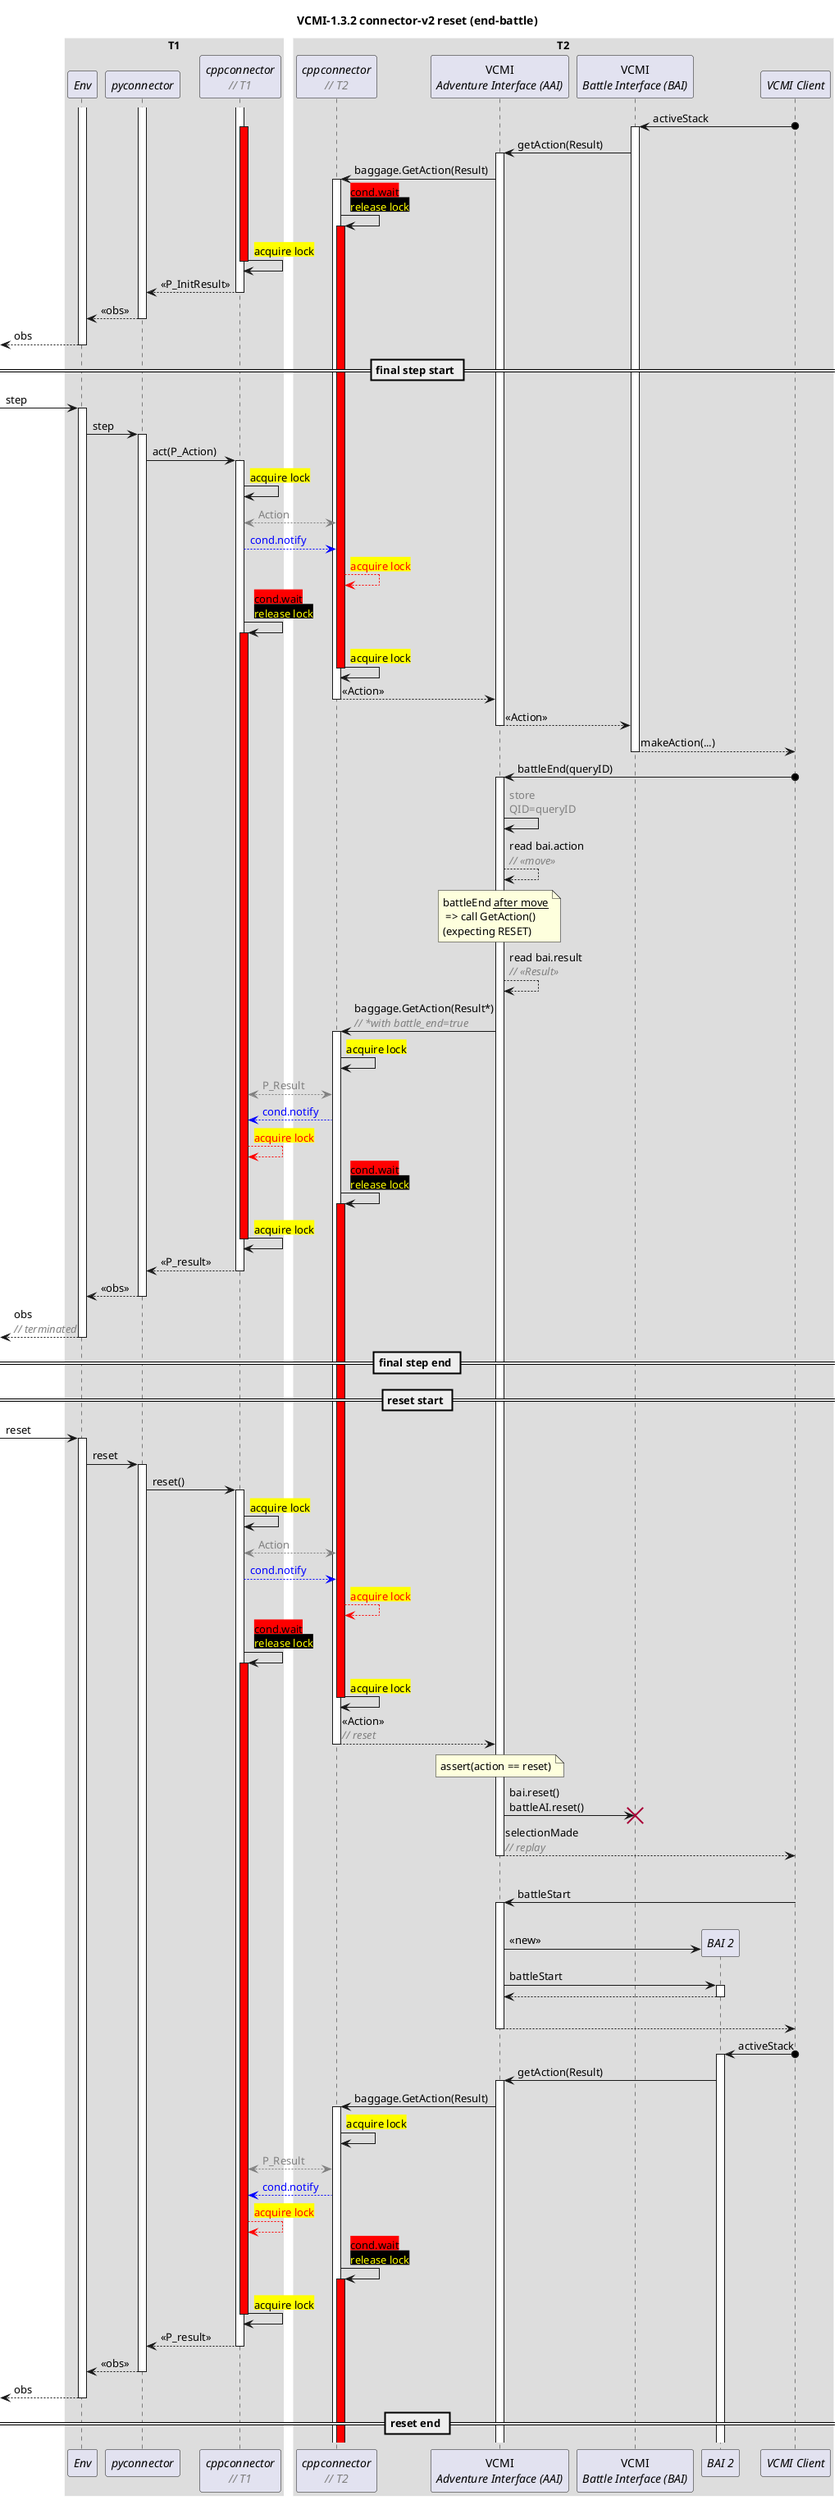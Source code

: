 @startuml "vcmi-1.32-connector-v2-reset-endbattle"

title "VCMI-1.3.2 connector-v2 reset (end-battle)"

skinparam sequenceBoxBorderColor #FFF

!$nbsp = "<U+00A0>"

' workaround the fact that text alignment can only be
' set globally. Using hspace(n) returns N monospaced
' $nbsp chars
!function $hspace($length)
  !$res = ""
  !$i = $length
  !while $i > 0
    !$res = $res + $nbsp
    !$i = $i - 1
  !endwhile
  !return "<font:monospaced>"+$res+"</font>"
!endfunction

!function $desc($txt)
  !return "<font:Arial><color:Gray><i>// "+$txt+"</i></color></font>"
!endfunction

!function $lock_acq_fail_text()
  !return "<back:yellow><color:red>acquire lock</color></back>"
!endfunction

!procedure $lock_acq_fail($node)
  $node -> $node : $lock_acq_fail_text()
  activate $node #red
!endprocedure

!procedure $lock_acq_direct($node)
  $node -> $node : <back:yellow>acquire lock</back>
!endprocedure

!procedure $lock_acq_latent($node)
  $lock_acq_direct($node)
  deactivate $node
!endprocedure

!procedure $cond_wait($node)
  $node -> $node : <back:red>cond.wait</back>\n<color:yellow><back:black>release lock</back></color>
  activate $node #red
!endprocedure

!procedure $cond_notify($NodeA, $NodeB)
  $NodeA --[#blue]> $NodeB : <color:blue>cond.notify</color>
  $NodeB --[#red]> $NodeB : $lock_acq_fail_text()
!endfunction

!procedure $cond_switch($NodeA, $NodeB)
  $cond_notify($NodeA, $NodeB)
  $cond_wait($NodeA)
  $lock_acq_latent($NodeB)
!endfunction

!function $replace($txt, $search, $repl)
  !$replaced = ""
  !while %strpos($txt, $search) >= 0
    !$position = %strpos($txt, $search)
    !$replaced = $replaced + %substr($txt, 0, $position) + $repl
    !$txt = %substr($txt, $position + %strlen($search))
  !endwhile
  !return $replaced + $txt
!endfunction

!procedure $sharevar($node1, $node2, $txt)
  $node1 <--[#gray]> $node2 : <color:gray>$replace($txt,"\n","</color>\n<color:gray>")</color>
!endfunction

!procedure $sharevar($txt)
  $sharevar(cpp1, cpp2, $txt)
!endfunction

' avoids super long note lines in the diagram
!function $str($txt)
  !return $replace($txt, "\n", %newline())
!endfunction

box T1
participant "//Env//" as env
participant "//pyconnector//" as py
participant "//cppconnector//\n$desc(T1)" as cpp1
end box

box T2
participant "//cppconnector//\n$desc(T2)" as cpp2
participant "VCMI\n//Adventure Interface (AAI)//" as aai
participant "VCMI\n//Battle Interface (BAI)//" as bai
participant "//BAI 2//" as bai2
participant "//VCMI Client//" as vcmiclient
end box


activate cpp1
activate py
activate env

vcmiclient o-> bai ++ : activeStack
activate cpp1 #red
bai -> aai ++ : getAction(Result)
aai -> cpp2 ++ : baggage.GetAction(Result)
$cond_wait(cpp2)
$lock_acq_latent(cpp1)
cpp1 --> py -- : <<P_InitResult>>
py --> env -- : <<obs>>
[<-- env -- : obs

== final step start ==

[-> env ++ : step
env -> py ++ : step
py -> cpp1 ++ : act(P_Action)
$lock_acq_direct(cpp1)
$sharevar(Action)
$cond_switch(cpp1, cpp2)
cpp2 --> aai -- : <<Action>>
aai --> bai -- : <<Action>>
bai --> vcmiclient -- : makeAction(...)

vcmiclient o-> aai ++ : battleEnd(queryID)
aai -> aai : <color:gray>store</color>\n<color:gray>QID=queryID</color>

aai --> aai : read bai.action\n$desc("<<move>>")
note over aai
battleEnd __after move__
 => call GetAction()
(expecting RESET)
end note

aai --> aai : read bai.result\n$desc("<<Result>>")
aai -> cpp2 ++ : baggage.GetAction(Result~*)\n$desc("~*with battle_end=true")
$lock_acq_direct(cpp2)
$sharevar(P_Result)
$cond_switch(cpp2, cpp1)
cpp1 --> py -- : <<P_result>>
py --> env -- : <<obs>>
[<-- env -- : obs\n$desc("terminated")

== final step end ==
== reset start ==

[-> env ++ : reset
env -> py ++ : reset
py -> cpp1 ++ : reset()
$lock_acq_direct(cpp1)
$sharevar(Action)
$cond_switch(cpp1, cpp2)
cpp2 --> aai -- : <<Action>>\n$desc(reset)

note over aai : assert(action == reset)
aai -> bai : bai.reset()\nbattleAI.reset()
destroy bai

aai --> vcmiclient -- : selectionMade\n$desc(replay)
|||
vcmiclient -> aai ++ : battleStart
|||
aai -> bai2 ** : <<new>>
aai -> bai2 ++ : battleStart
bai2 --> aai -- :
|||
aai --> vcmiclient -- :

vcmiclient o-> bai2 ++ : activeStack
bai2 -> aai ++ : getAction(Result)
aai -> cpp2 ++ : baggage.GetAction(Result)
$lock_acq_direct(cpp2)
$sharevar(P_Result)
$cond_switch(cpp2, cpp1)
cpp1 --> py -- : <<P_result>>
py --> env -- : <<obs>>
[<-- env -- : obs

== reset end ==

@enduml
